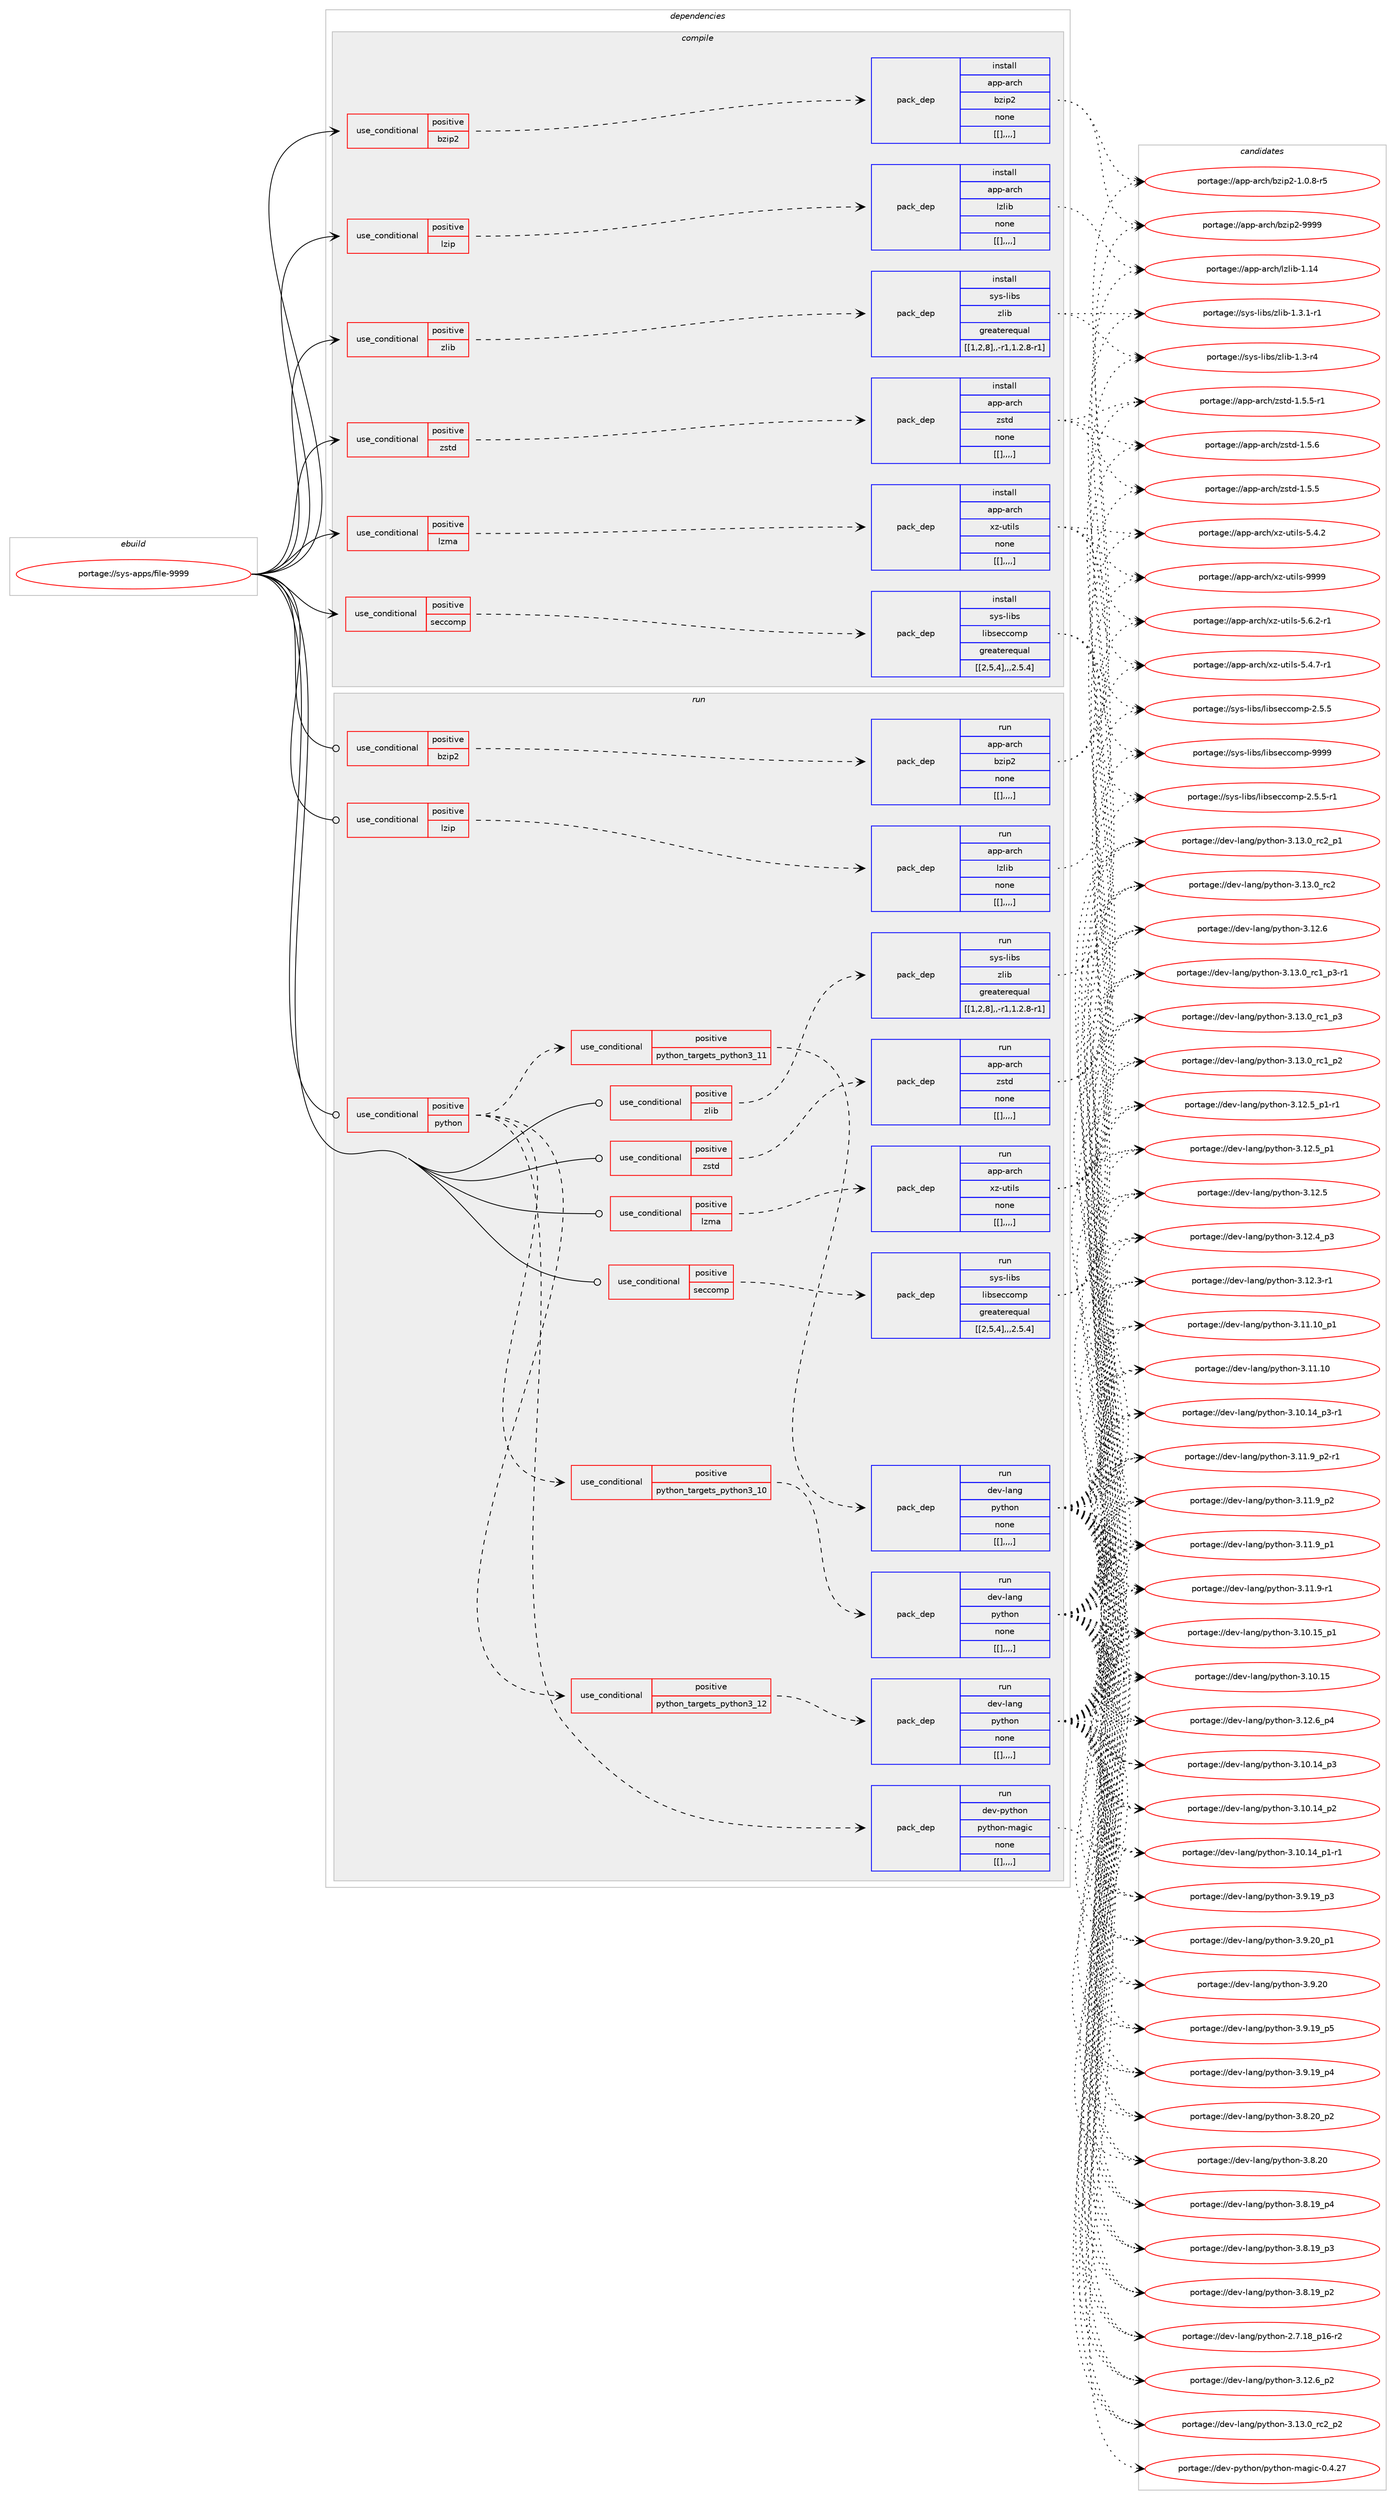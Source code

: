 digraph prolog {

# *************
# Graph options
# *************

newrank=true;
concentrate=true;
compound=true;
graph [rankdir=LR,fontname=Helvetica,fontsize=10,ranksep=1.5];#, ranksep=2.5, nodesep=0.2];
edge  [arrowhead=vee];
node  [fontname=Helvetica,fontsize=10];

# **********
# The ebuild
# **********

subgraph cluster_leftcol {
color=gray;
label=<<i>ebuild</i>>;
id [label="portage://sys-apps/file-9999", color=red, width=4, href="../sys-apps/file-9999.svg"];
}

# ****************
# The dependencies
# ****************

subgraph cluster_midcol {
color=gray;
label=<<i>dependencies</i>>;
subgraph cluster_compile {
fillcolor="#eeeeee";
style=filled;
label=<<i>compile</i>>;
subgraph cond6268 {
dependency16679 [label=<<TABLE BORDER="0" CELLBORDER="1" CELLSPACING="0" CELLPADDING="4"><TR><TD ROWSPAN="3" CELLPADDING="10">use_conditional</TD></TR><TR><TD>positive</TD></TR><TR><TD>bzip2</TD></TR></TABLE>>, shape=none, color=red];
subgraph pack10360 {
dependency16680 [label=<<TABLE BORDER="0" CELLBORDER="1" CELLSPACING="0" CELLPADDING="4" WIDTH="220"><TR><TD ROWSPAN="6" CELLPADDING="30">pack_dep</TD></TR><TR><TD WIDTH="110">install</TD></TR><TR><TD>app-arch</TD></TR><TR><TD>bzip2</TD></TR><TR><TD>none</TD></TR><TR><TD>[[],,,,]</TD></TR></TABLE>>, shape=none, color=blue];
}
dependency16679:e -> dependency16680:w [weight=20,style="dashed",arrowhead="vee"];
}
id:e -> dependency16679:w [weight=20,style="solid",arrowhead="vee"];
subgraph cond6269 {
dependency16681 [label=<<TABLE BORDER="0" CELLBORDER="1" CELLSPACING="0" CELLPADDING="4"><TR><TD ROWSPAN="3" CELLPADDING="10">use_conditional</TD></TR><TR><TD>positive</TD></TR><TR><TD>lzip</TD></TR></TABLE>>, shape=none, color=red];
subgraph pack10361 {
dependency16682 [label=<<TABLE BORDER="0" CELLBORDER="1" CELLSPACING="0" CELLPADDING="4" WIDTH="220"><TR><TD ROWSPAN="6" CELLPADDING="30">pack_dep</TD></TR><TR><TD WIDTH="110">install</TD></TR><TR><TD>app-arch</TD></TR><TR><TD>lzlib</TD></TR><TR><TD>none</TD></TR><TR><TD>[[],,,,]</TD></TR></TABLE>>, shape=none, color=blue];
}
dependency16681:e -> dependency16682:w [weight=20,style="dashed",arrowhead="vee"];
}
id:e -> dependency16681:w [weight=20,style="solid",arrowhead="vee"];
subgraph cond6270 {
dependency16683 [label=<<TABLE BORDER="0" CELLBORDER="1" CELLSPACING="0" CELLPADDING="4"><TR><TD ROWSPAN="3" CELLPADDING="10">use_conditional</TD></TR><TR><TD>positive</TD></TR><TR><TD>lzma</TD></TR></TABLE>>, shape=none, color=red];
subgraph pack10362 {
dependency16684 [label=<<TABLE BORDER="0" CELLBORDER="1" CELLSPACING="0" CELLPADDING="4" WIDTH="220"><TR><TD ROWSPAN="6" CELLPADDING="30">pack_dep</TD></TR><TR><TD WIDTH="110">install</TD></TR><TR><TD>app-arch</TD></TR><TR><TD>xz-utils</TD></TR><TR><TD>none</TD></TR><TR><TD>[[],,,,]</TD></TR></TABLE>>, shape=none, color=blue];
}
dependency16683:e -> dependency16684:w [weight=20,style="dashed",arrowhead="vee"];
}
id:e -> dependency16683:w [weight=20,style="solid",arrowhead="vee"];
subgraph cond6271 {
dependency16685 [label=<<TABLE BORDER="0" CELLBORDER="1" CELLSPACING="0" CELLPADDING="4"><TR><TD ROWSPAN="3" CELLPADDING="10">use_conditional</TD></TR><TR><TD>positive</TD></TR><TR><TD>seccomp</TD></TR></TABLE>>, shape=none, color=red];
subgraph pack10363 {
dependency16686 [label=<<TABLE BORDER="0" CELLBORDER="1" CELLSPACING="0" CELLPADDING="4" WIDTH="220"><TR><TD ROWSPAN="6" CELLPADDING="30">pack_dep</TD></TR><TR><TD WIDTH="110">install</TD></TR><TR><TD>sys-libs</TD></TR><TR><TD>libseccomp</TD></TR><TR><TD>greaterequal</TD></TR><TR><TD>[[2,5,4],,,2.5.4]</TD></TR></TABLE>>, shape=none, color=blue];
}
dependency16685:e -> dependency16686:w [weight=20,style="dashed",arrowhead="vee"];
}
id:e -> dependency16685:w [weight=20,style="solid",arrowhead="vee"];
subgraph cond6272 {
dependency16687 [label=<<TABLE BORDER="0" CELLBORDER="1" CELLSPACING="0" CELLPADDING="4"><TR><TD ROWSPAN="3" CELLPADDING="10">use_conditional</TD></TR><TR><TD>positive</TD></TR><TR><TD>zlib</TD></TR></TABLE>>, shape=none, color=red];
subgraph pack10364 {
dependency16688 [label=<<TABLE BORDER="0" CELLBORDER="1" CELLSPACING="0" CELLPADDING="4" WIDTH="220"><TR><TD ROWSPAN="6" CELLPADDING="30">pack_dep</TD></TR><TR><TD WIDTH="110">install</TD></TR><TR><TD>sys-libs</TD></TR><TR><TD>zlib</TD></TR><TR><TD>greaterequal</TD></TR><TR><TD>[[1,2,8],,-r1,1.2.8-r1]</TD></TR></TABLE>>, shape=none, color=blue];
}
dependency16687:e -> dependency16688:w [weight=20,style="dashed",arrowhead="vee"];
}
id:e -> dependency16687:w [weight=20,style="solid",arrowhead="vee"];
subgraph cond6273 {
dependency16689 [label=<<TABLE BORDER="0" CELLBORDER="1" CELLSPACING="0" CELLPADDING="4"><TR><TD ROWSPAN="3" CELLPADDING="10">use_conditional</TD></TR><TR><TD>positive</TD></TR><TR><TD>zstd</TD></TR></TABLE>>, shape=none, color=red];
subgraph pack10365 {
dependency16690 [label=<<TABLE BORDER="0" CELLBORDER="1" CELLSPACING="0" CELLPADDING="4" WIDTH="220"><TR><TD ROWSPAN="6" CELLPADDING="30">pack_dep</TD></TR><TR><TD WIDTH="110">install</TD></TR><TR><TD>app-arch</TD></TR><TR><TD>zstd</TD></TR><TR><TD>none</TD></TR><TR><TD>[[],,,,]</TD></TR></TABLE>>, shape=none, color=blue];
}
dependency16689:e -> dependency16690:w [weight=20,style="dashed",arrowhead="vee"];
}
id:e -> dependency16689:w [weight=20,style="solid",arrowhead="vee"];
}
subgraph cluster_compileandrun {
fillcolor="#eeeeee";
style=filled;
label=<<i>compile and run</i>>;
}
subgraph cluster_run {
fillcolor="#eeeeee";
style=filled;
label=<<i>run</i>>;
subgraph cond6274 {
dependency16691 [label=<<TABLE BORDER="0" CELLBORDER="1" CELLSPACING="0" CELLPADDING="4"><TR><TD ROWSPAN="3" CELLPADDING="10">use_conditional</TD></TR><TR><TD>positive</TD></TR><TR><TD>bzip2</TD></TR></TABLE>>, shape=none, color=red];
subgraph pack10366 {
dependency16692 [label=<<TABLE BORDER="0" CELLBORDER="1" CELLSPACING="0" CELLPADDING="4" WIDTH="220"><TR><TD ROWSPAN="6" CELLPADDING="30">pack_dep</TD></TR><TR><TD WIDTH="110">run</TD></TR><TR><TD>app-arch</TD></TR><TR><TD>bzip2</TD></TR><TR><TD>none</TD></TR><TR><TD>[[],,,,]</TD></TR></TABLE>>, shape=none, color=blue];
}
dependency16691:e -> dependency16692:w [weight=20,style="dashed",arrowhead="vee"];
}
id:e -> dependency16691:w [weight=20,style="solid",arrowhead="odot"];
subgraph cond6275 {
dependency16693 [label=<<TABLE BORDER="0" CELLBORDER="1" CELLSPACING="0" CELLPADDING="4"><TR><TD ROWSPAN="3" CELLPADDING="10">use_conditional</TD></TR><TR><TD>positive</TD></TR><TR><TD>lzip</TD></TR></TABLE>>, shape=none, color=red];
subgraph pack10367 {
dependency16694 [label=<<TABLE BORDER="0" CELLBORDER="1" CELLSPACING="0" CELLPADDING="4" WIDTH="220"><TR><TD ROWSPAN="6" CELLPADDING="30">pack_dep</TD></TR><TR><TD WIDTH="110">run</TD></TR><TR><TD>app-arch</TD></TR><TR><TD>lzlib</TD></TR><TR><TD>none</TD></TR><TR><TD>[[],,,,]</TD></TR></TABLE>>, shape=none, color=blue];
}
dependency16693:e -> dependency16694:w [weight=20,style="dashed",arrowhead="vee"];
}
id:e -> dependency16693:w [weight=20,style="solid",arrowhead="odot"];
subgraph cond6276 {
dependency16695 [label=<<TABLE BORDER="0" CELLBORDER="1" CELLSPACING="0" CELLPADDING="4"><TR><TD ROWSPAN="3" CELLPADDING="10">use_conditional</TD></TR><TR><TD>positive</TD></TR><TR><TD>lzma</TD></TR></TABLE>>, shape=none, color=red];
subgraph pack10368 {
dependency16696 [label=<<TABLE BORDER="0" CELLBORDER="1" CELLSPACING="0" CELLPADDING="4" WIDTH="220"><TR><TD ROWSPAN="6" CELLPADDING="30">pack_dep</TD></TR><TR><TD WIDTH="110">run</TD></TR><TR><TD>app-arch</TD></TR><TR><TD>xz-utils</TD></TR><TR><TD>none</TD></TR><TR><TD>[[],,,,]</TD></TR></TABLE>>, shape=none, color=blue];
}
dependency16695:e -> dependency16696:w [weight=20,style="dashed",arrowhead="vee"];
}
id:e -> dependency16695:w [weight=20,style="solid",arrowhead="odot"];
subgraph cond6277 {
dependency16697 [label=<<TABLE BORDER="0" CELLBORDER="1" CELLSPACING="0" CELLPADDING="4"><TR><TD ROWSPAN="3" CELLPADDING="10">use_conditional</TD></TR><TR><TD>positive</TD></TR><TR><TD>python</TD></TR></TABLE>>, shape=none, color=red];
subgraph cond6278 {
dependency16698 [label=<<TABLE BORDER="0" CELLBORDER="1" CELLSPACING="0" CELLPADDING="4"><TR><TD ROWSPAN="3" CELLPADDING="10">use_conditional</TD></TR><TR><TD>positive</TD></TR><TR><TD>python_targets_python3_10</TD></TR></TABLE>>, shape=none, color=red];
subgraph pack10369 {
dependency16699 [label=<<TABLE BORDER="0" CELLBORDER="1" CELLSPACING="0" CELLPADDING="4" WIDTH="220"><TR><TD ROWSPAN="6" CELLPADDING="30">pack_dep</TD></TR><TR><TD WIDTH="110">run</TD></TR><TR><TD>dev-lang</TD></TR><TR><TD>python</TD></TR><TR><TD>none</TD></TR><TR><TD>[[],,,,]</TD></TR></TABLE>>, shape=none, color=blue];
}
dependency16698:e -> dependency16699:w [weight=20,style="dashed",arrowhead="vee"];
}
dependency16697:e -> dependency16698:w [weight=20,style="dashed",arrowhead="vee"];
subgraph cond6279 {
dependency16700 [label=<<TABLE BORDER="0" CELLBORDER="1" CELLSPACING="0" CELLPADDING="4"><TR><TD ROWSPAN="3" CELLPADDING="10">use_conditional</TD></TR><TR><TD>positive</TD></TR><TR><TD>python_targets_python3_11</TD></TR></TABLE>>, shape=none, color=red];
subgraph pack10370 {
dependency16701 [label=<<TABLE BORDER="0" CELLBORDER="1" CELLSPACING="0" CELLPADDING="4" WIDTH="220"><TR><TD ROWSPAN="6" CELLPADDING="30">pack_dep</TD></TR><TR><TD WIDTH="110">run</TD></TR><TR><TD>dev-lang</TD></TR><TR><TD>python</TD></TR><TR><TD>none</TD></TR><TR><TD>[[],,,,]</TD></TR></TABLE>>, shape=none, color=blue];
}
dependency16700:e -> dependency16701:w [weight=20,style="dashed",arrowhead="vee"];
}
dependency16697:e -> dependency16700:w [weight=20,style="dashed",arrowhead="vee"];
subgraph cond6280 {
dependency16702 [label=<<TABLE BORDER="0" CELLBORDER="1" CELLSPACING="0" CELLPADDING="4"><TR><TD ROWSPAN="3" CELLPADDING="10">use_conditional</TD></TR><TR><TD>positive</TD></TR><TR><TD>python_targets_python3_12</TD></TR></TABLE>>, shape=none, color=red];
subgraph pack10371 {
dependency16703 [label=<<TABLE BORDER="0" CELLBORDER="1" CELLSPACING="0" CELLPADDING="4" WIDTH="220"><TR><TD ROWSPAN="6" CELLPADDING="30">pack_dep</TD></TR><TR><TD WIDTH="110">run</TD></TR><TR><TD>dev-lang</TD></TR><TR><TD>python</TD></TR><TR><TD>none</TD></TR><TR><TD>[[],,,,]</TD></TR></TABLE>>, shape=none, color=blue];
}
dependency16702:e -> dependency16703:w [weight=20,style="dashed",arrowhead="vee"];
}
dependency16697:e -> dependency16702:w [weight=20,style="dashed",arrowhead="vee"];
subgraph pack10372 {
dependency16704 [label=<<TABLE BORDER="0" CELLBORDER="1" CELLSPACING="0" CELLPADDING="4" WIDTH="220"><TR><TD ROWSPAN="6" CELLPADDING="30">pack_dep</TD></TR><TR><TD WIDTH="110">run</TD></TR><TR><TD>dev-python</TD></TR><TR><TD>python-magic</TD></TR><TR><TD>none</TD></TR><TR><TD>[[],,,,]</TD></TR></TABLE>>, shape=none, color=blue];
}
dependency16697:e -> dependency16704:w [weight=20,style="dashed",arrowhead="vee"];
}
id:e -> dependency16697:w [weight=20,style="solid",arrowhead="odot"];
subgraph cond6281 {
dependency16705 [label=<<TABLE BORDER="0" CELLBORDER="1" CELLSPACING="0" CELLPADDING="4"><TR><TD ROWSPAN="3" CELLPADDING="10">use_conditional</TD></TR><TR><TD>positive</TD></TR><TR><TD>seccomp</TD></TR></TABLE>>, shape=none, color=red];
subgraph pack10373 {
dependency16706 [label=<<TABLE BORDER="0" CELLBORDER="1" CELLSPACING="0" CELLPADDING="4" WIDTH="220"><TR><TD ROWSPAN="6" CELLPADDING="30">pack_dep</TD></TR><TR><TD WIDTH="110">run</TD></TR><TR><TD>sys-libs</TD></TR><TR><TD>libseccomp</TD></TR><TR><TD>greaterequal</TD></TR><TR><TD>[[2,5,4],,,2.5.4]</TD></TR></TABLE>>, shape=none, color=blue];
}
dependency16705:e -> dependency16706:w [weight=20,style="dashed",arrowhead="vee"];
}
id:e -> dependency16705:w [weight=20,style="solid",arrowhead="odot"];
subgraph cond6282 {
dependency16707 [label=<<TABLE BORDER="0" CELLBORDER="1" CELLSPACING="0" CELLPADDING="4"><TR><TD ROWSPAN="3" CELLPADDING="10">use_conditional</TD></TR><TR><TD>positive</TD></TR><TR><TD>zlib</TD></TR></TABLE>>, shape=none, color=red];
subgraph pack10374 {
dependency16708 [label=<<TABLE BORDER="0" CELLBORDER="1" CELLSPACING="0" CELLPADDING="4" WIDTH="220"><TR><TD ROWSPAN="6" CELLPADDING="30">pack_dep</TD></TR><TR><TD WIDTH="110">run</TD></TR><TR><TD>sys-libs</TD></TR><TR><TD>zlib</TD></TR><TR><TD>greaterequal</TD></TR><TR><TD>[[1,2,8],,-r1,1.2.8-r1]</TD></TR></TABLE>>, shape=none, color=blue];
}
dependency16707:e -> dependency16708:w [weight=20,style="dashed",arrowhead="vee"];
}
id:e -> dependency16707:w [weight=20,style="solid",arrowhead="odot"];
subgraph cond6283 {
dependency16709 [label=<<TABLE BORDER="0" CELLBORDER="1" CELLSPACING="0" CELLPADDING="4"><TR><TD ROWSPAN="3" CELLPADDING="10">use_conditional</TD></TR><TR><TD>positive</TD></TR><TR><TD>zstd</TD></TR></TABLE>>, shape=none, color=red];
subgraph pack10375 {
dependency16710 [label=<<TABLE BORDER="0" CELLBORDER="1" CELLSPACING="0" CELLPADDING="4" WIDTH="220"><TR><TD ROWSPAN="6" CELLPADDING="30">pack_dep</TD></TR><TR><TD WIDTH="110">run</TD></TR><TR><TD>app-arch</TD></TR><TR><TD>zstd</TD></TR><TR><TD>none</TD></TR><TR><TD>[[],,,,]</TD></TR></TABLE>>, shape=none, color=blue];
}
dependency16709:e -> dependency16710:w [weight=20,style="dashed",arrowhead="vee"];
}
id:e -> dependency16709:w [weight=20,style="solid",arrowhead="odot"];
}
}

# **************
# The candidates
# **************

subgraph cluster_choices {
rank=same;
color=gray;
label=<<i>candidates</i>>;

subgraph choice10360 {
color=black;
nodesep=1;
choice971121124597114991044798122105112504557575757 [label="portage://app-arch/bzip2-9999", color=red, width=4,href="../app-arch/bzip2-9999.svg"];
choice971121124597114991044798122105112504549464846564511453 [label="portage://app-arch/bzip2-1.0.8-r5", color=red, width=4,href="../app-arch/bzip2-1.0.8-r5.svg"];
dependency16680:e -> choice971121124597114991044798122105112504557575757:w [style=dotted,weight="100"];
dependency16680:e -> choice971121124597114991044798122105112504549464846564511453:w [style=dotted,weight="100"];
}
subgraph choice10361 {
color=black;
nodesep=1;
choice9711211245971149910447108122108105984549464952 [label="portage://app-arch/lzlib-1.14", color=red, width=4,href="../app-arch/lzlib-1.14.svg"];
dependency16682:e -> choice9711211245971149910447108122108105984549464952:w [style=dotted,weight="100"];
}
subgraph choice10362 {
color=black;
nodesep=1;
choice9711211245971149910447120122451171161051081154557575757 [label="portage://app-arch/xz-utils-9999", color=red, width=4,href="../app-arch/xz-utils-9999.svg"];
choice9711211245971149910447120122451171161051081154553465446504511449 [label="portage://app-arch/xz-utils-5.6.2-r1", color=red, width=4,href="../app-arch/xz-utils-5.6.2-r1.svg"];
choice9711211245971149910447120122451171161051081154553465246554511449 [label="portage://app-arch/xz-utils-5.4.7-r1", color=red, width=4,href="../app-arch/xz-utils-5.4.7-r1.svg"];
choice971121124597114991044712012245117116105108115455346524650 [label="portage://app-arch/xz-utils-5.4.2", color=red, width=4,href="../app-arch/xz-utils-5.4.2.svg"];
dependency16684:e -> choice9711211245971149910447120122451171161051081154557575757:w [style=dotted,weight="100"];
dependency16684:e -> choice9711211245971149910447120122451171161051081154553465446504511449:w [style=dotted,weight="100"];
dependency16684:e -> choice9711211245971149910447120122451171161051081154553465246554511449:w [style=dotted,weight="100"];
dependency16684:e -> choice971121124597114991044712012245117116105108115455346524650:w [style=dotted,weight="100"];
}
subgraph choice10363 {
color=black;
nodesep=1;
choice1151211154510810598115471081059811510199991111091124557575757 [label="portage://sys-libs/libseccomp-9999", color=red, width=4,href="../sys-libs/libseccomp-9999.svg"];
choice1151211154510810598115471081059811510199991111091124550465346534511449 [label="portage://sys-libs/libseccomp-2.5.5-r1", color=red, width=4,href="../sys-libs/libseccomp-2.5.5-r1.svg"];
choice115121115451081059811547108105981151019999111109112455046534653 [label="portage://sys-libs/libseccomp-2.5.5", color=red, width=4,href="../sys-libs/libseccomp-2.5.5.svg"];
dependency16686:e -> choice1151211154510810598115471081059811510199991111091124557575757:w [style=dotted,weight="100"];
dependency16686:e -> choice1151211154510810598115471081059811510199991111091124550465346534511449:w [style=dotted,weight="100"];
dependency16686:e -> choice115121115451081059811547108105981151019999111109112455046534653:w [style=dotted,weight="100"];
}
subgraph choice10364 {
color=black;
nodesep=1;
choice115121115451081059811547122108105984549465146494511449 [label="portage://sys-libs/zlib-1.3.1-r1", color=red, width=4,href="../sys-libs/zlib-1.3.1-r1.svg"];
choice11512111545108105981154712210810598454946514511452 [label="portage://sys-libs/zlib-1.3-r4", color=red, width=4,href="../sys-libs/zlib-1.3-r4.svg"];
dependency16688:e -> choice115121115451081059811547122108105984549465146494511449:w [style=dotted,weight="100"];
dependency16688:e -> choice11512111545108105981154712210810598454946514511452:w [style=dotted,weight="100"];
}
subgraph choice10365 {
color=black;
nodesep=1;
choice9711211245971149910447122115116100454946534654 [label="portage://app-arch/zstd-1.5.6", color=red, width=4,href="../app-arch/zstd-1.5.6.svg"];
choice97112112459711499104471221151161004549465346534511449 [label="portage://app-arch/zstd-1.5.5-r1", color=red, width=4,href="../app-arch/zstd-1.5.5-r1.svg"];
choice9711211245971149910447122115116100454946534653 [label="portage://app-arch/zstd-1.5.5", color=red, width=4,href="../app-arch/zstd-1.5.5.svg"];
dependency16690:e -> choice9711211245971149910447122115116100454946534654:w [style=dotted,weight="100"];
dependency16690:e -> choice97112112459711499104471221151161004549465346534511449:w [style=dotted,weight="100"];
dependency16690:e -> choice9711211245971149910447122115116100454946534653:w [style=dotted,weight="100"];
}
subgraph choice10366 {
color=black;
nodesep=1;
choice971121124597114991044798122105112504557575757 [label="portage://app-arch/bzip2-9999", color=red, width=4,href="../app-arch/bzip2-9999.svg"];
choice971121124597114991044798122105112504549464846564511453 [label="portage://app-arch/bzip2-1.0.8-r5", color=red, width=4,href="../app-arch/bzip2-1.0.8-r5.svg"];
dependency16692:e -> choice971121124597114991044798122105112504557575757:w [style=dotted,weight="100"];
dependency16692:e -> choice971121124597114991044798122105112504549464846564511453:w [style=dotted,weight="100"];
}
subgraph choice10367 {
color=black;
nodesep=1;
choice9711211245971149910447108122108105984549464952 [label="portage://app-arch/lzlib-1.14", color=red, width=4,href="../app-arch/lzlib-1.14.svg"];
dependency16694:e -> choice9711211245971149910447108122108105984549464952:w [style=dotted,weight="100"];
}
subgraph choice10368 {
color=black;
nodesep=1;
choice9711211245971149910447120122451171161051081154557575757 [label="portage://app-arch/xz-utils-9999", color=red, width=4,href="../app-arch/xz-utils-9999.svg"];
choice9711211245971149910447120122451171161051081154553465446504511449 [label="portage://app-arch/xz-utils-5.6.2-r1", color=red, width=4,href="../app-arch/xz-utils-5.6.2-r1.svg"];
choice9711211245971149910447120122451171161051081154553465246554511449 [label="portage://app-arch/xz-utils-5.4.7-r1", color=red, width=4,href="../app-arch/xz-utils-5.4.7-r1.svg"];
choice971121124597114991044712012245117116105108115455346524650 [label="portage://app-arch/xz-utils-5.4.2", color=red, width=4,href="../app-arch/xz-utils-5.4.2.svg"];
dependency16696:e -> choice9711211245971149910447120122451171161051081154557575757:w [style=dotted,weight="100"];
dependency16696:e -> choice9711211245971149910447120122451171161051081154553465446504511449:w [style=dotted,weight="100"];
dependency16696:e -> choice9711211245971149910447120122451171161051081154553465246554511449:w [style=dotted,weight="100"];
dependency16696:e -> choice971121124597114991044712012245117116105108115455346524650:w [style=dotted,weight="100"];
}
subgraph choice10369 {
color=black;
nodesep=1;
choice100101118451089711010347112121116104111110455146495146489511499509511250 [label="portage://dev-lang/python-3.13.0_rc2_p2", color=red, width=4,href="../dev-lang/python-3.13.0_rc2_p2.svg"];
choice100101118451089711010347112121116104111110455146495146489511499509511249 [label="portage://dev-lang/python-3.13.0_rc2_p1", color=red, width=4,href="../dev-lang/python-3.13.0_rc2_p1.svg"];
choice10010111845108971101034711212111610411111045514649514648951149950 [label="portage://dev-lang/python-3.13.0_rc2", color=red, width=4,href="../dev-lang/python-3.13.0_rc2.svg"];
choice1001011184510897110103471121211161041111104551464951464895114994995112514511449 [label="portage://dev-lang/python-3.13.0_rc1_p3-r1", color=red, width=4,href="../dev-lang/python-3.13.0_rc1_p3-r1.svg"];
choice100101118451089711010347112121116104111110455146495146489511499499511251 [label="portage://dev-lang/python-3.13.0_rc1_p3", color=red, width=4,href="../dev-lang/python-3.13.0_rc1_p3.svg"];
choice100101118451089711010347112121116104111110455146495146489511499499511250 [label="portage://dev-lang/python-3.13.0_rc1_p2", color=red, width=4,href="../dev-lang/python-3.13.0_rc1_p2.svg"];
choice100101118451089711010347112121116104111110455146495046549511252 [label="portage://dev-lang/python-3.12.6_p4", color=red, width=4,href="../dev-lang/python-3.12.6_p4.svg"];
choice100101118451089711010347112121116104111110455146495046549511250 [label="portage://dev-lang/python-3.12.6_p2", color=red, width=4,href="../dev-lang/python-3.12.6_p2.svg"];
choice10010111845108971101034711212111610411111045514649504654 [label="portage://dev-lang/python-3.12.6", color=red, width=4,href="../dev-lang/python-3.12.6.svg"];
choice1001011184510897110103471121211161041111104551464950465395112494511449 [label="portage://dev-lang/python-3.12.5_p1-r1", color=red, width=4,href="../dev-lang/python-3.12.5_p1-r1.svg"];
choice100101118451089711010347112121116104111110455146495046539511249 [label="portage://dev-lang/python-3.12.5_p1", color=red, width=4,href="../dev-lang/python-3.12.5_p1.svg"];
choice10010111845108971101034711212111610411111045514649504653 [label="portage://dev-lang/python-3.12.5", color=red, width=4,href="../dev-lang/python-3.12.5.svg"];
choice100101118451089711010347112121116104111110455146495046529511251 [label="portage://dev-lang/python-3.12.4_p3", color=red, width=4,href="../dev-lang/python-3.12.4_p3.svg"];
choice100101118451089711010347112121116104111110455146495046514511449 [label="portage://dev-lang/python-3.12.3-r1", color=red, width=4,href="../dev-lang/python-3.12.3-r1.svg"];
choice10010111845108971101034711212111610411111045514649494649489511249 [label="portage://dev-lang/python-3.11.10_p1", color=red, width=4,href="../dev-lang/python-3.11.10_p1.svg"];
choice1001011184510897110103471121211161041111104551464949464948 [label="portage://dev-lang/python-3.11.10", color=red, width=4,href="../dev-lang/python-3.11.10.svg"];
choice1001011184510897110103471121211161041111104551464949465795112504511449 [label="portage://dev-lang/python-3.11.9_p2-r1", color=red, width=4,href="../dev-lang/python-3.11.9_p2-r1.svg"];
choice100101118451089711010347112121116104111110455146494946579511250 [label="portage://dev-lang/python-3.11.9_p2", color=red, width=4,href="../dev-lang/python-3.11.9_p2.svg"];
choice100101118451089711010347112121116104111110455146494946579511249 [label="portage://dev-lang/python-3.11.9_p1", color=red, width=4,href="../dev-lang/python-3.11.9_p1.svg"];
choice100101118451089711010347112121116104111110455146494946574511449 [label="portage://dev-lang/python-3.11.9-r1", color=red, width=4,href="../dev-lang/python-3.11.9-r1.svg"];
choice10010111845108971101034711212111610411111045514649484649539511249 [label="portage://dev-lang/python-3.10.15_p1", color=red, width=4,href="../dev-lang/python-3.10.15_p1.svg"];
choice1001011184510897110103471121211161041111104551464948464953 [label="portage://dev-lang/python-3.10.15", color=red, width=4,href="../dev-lang/python-3.10.15.svg"];
choice100101118451089711010347112121116104111110455146494846495295112514511449 [label="portage://dev-lang/python-3.10.14_p3-r1", color=red, width=4,href="../dev-lang/python-3.10.14_p3-r1.svg"];
choice10010111845108971101034711212111610411111045514649484649529511251 [label="portage://dev-lang/python-3.10.14_p3", color=red, width=4,href="../dev-lang/python-3.10.14_p3.svg"];
choice10010111845108971101034711212111610411111045514649484649529511250 [label="portage://dev-lang/python-3.10.14_p2", color=red, width=4,href="../dev-lang/python-3.10.14_p2.svg"];
choice100101118451089711010347112121116104111110455146494846495295112494511449 [label="portage://dev-lang/python-3.10.14_p1-r1", color=red, width=4,href="../dev-lang/python-3.10.14_p1-r1.svg"];
choice100101118451089711010347112121116104111110455146574650489511249 [label="portage://dev-lang/python-3.9.20_p1", color=red, width=4,href="../dev-lang/python-3.9.20_p1.svg"];
choice10010111845108971101034711212111610411111045514657465048 [label="portage://dev-lang/python-3.9.20", color=red, width=4,href="../dev-lang/python-3.9.20.svg"];
choice100101118451089711010347112121116104111110455146574649579511253 [label="portage://dev-lang/python-3.9.19_p5", color=red, width=4,href="../dev-lang/python-3.9.19_p5.svg"];
choice100101118451089711010347112121116104111110455146574649579511252 [label="portage://dev-lang/python-3.9.19_p4", color=red, width=4,href="../dev-lang/python-3.9.19_p4.svg"];
choice100101118451089711010347112121116104111110455146574649579511251 [label="portage://dev-lang/python-3.9.19_p3", color=red, width=4,href="../dev-lang/python-3.9.19_p3.svg"];
choice100101118451089711010347112121116104111110455146564650489511250 [label="portage://dev-lang/python-3.8.20_p2", color=red, width=4,href="../dev-lang/python-3.8.20_p2.svg"];
choice10010111845108971101034711212111610411111045514656465048 [label="portage://dev-lang/python-3.8.20", color=red, width=4,href="../dev-lang/python-3.8.20.svg"];
choice100101118451089711010347112121116104111110455146564649579511252 [label="portage://dev-lang/python-3.8.19_p4", color=red, width=4,href="../dev-lang/python-3.8.19_p4.svg"];
choice100101118451089711010347112121116104111110455146564649579511251 [label="portage://dev-lang/python-3.8.19_p3", color=red, width=4,href="../dev-lang/python-3.8.19_p3.svg"];
choice100101118451089711010347112121116104111110455146564649579511250 [label="portage://dev-lang/python-3.8.19_p2", color=red, width=4,href="../dev-lang/python-3.8.19_p2.svg"];
choice100101118451089711010347112121116104111110455046554649569511249544511450 [label="portage://dev-lang/python-2.7.18_p16-r2", color=red, width=4,href="../dev-lang/python-2.7.18_p16-r2.svg"];
dependency16699:e -> choice100101118451089711010347112121116104111110455146495146489511499509511250:w [style=dotted,weight="100"];
dependency16699:e -> choice100101118451089711010347112121116104111110455146495146489511499509511249:w [style=dotted,weight="100"];
dependency16699:e -> choice10010111845108971101034711212111610411111045514649514648951149950:w [style=dotted,weight="100"];
dependency16699:e -> choice1001011184510897110103471121211161041111104551464951464895114994995112514511449:w [style=dotted,weight="100"];
dependency16699:e -> choice100101118451089711010347112121116104111110455146495146489511499499511251:w [style=dotted,weight="100"];
dependency16699:e -> choice100101118451089711010347112121116104111110455146495146489511499499511250:w [style=dotted,weight="100"];
dependency16699:e -> choice100101118451089711010347112121116104111110455146495046549511252:w [style=dotted,weight="100"];
dependency16699:e -> choice100101118451089711010347112121116104111110455146495046549511250:w [style=dotted,weight="100"];
dependency16699:e -> choice10010111845108971101034711212111610411111045514649504654:w [style=dotted,weight="100"];
dependency16699:e -> choice1001011184510897110103471121211161041111104551464950465395112494511449:w [style=dotted,weight="100"];
dependency16699:e -> choice100101118451089711010347112121116104111110455146495046539511249:w [style=dotted,weight="100"];
dependency16699:e -> choice10010111845108971101034711212111610411111045514649504653:w [style=dotted,weight="100"];
dependency16699:e -> choice100101118451089711010347112121116104111110455146495046529511251:w [style=dotted,weight="100"];
dependency16699:e -> choice100101118451089711010347112121116104111110455146495046514511449:w [style=dotted,weight="100"];
dependency16699:e -> choice10010111845108971101034711212111610411111045514649494649489511249:w [style=dotted,weight="100"];
dependency16699:e -> choice1001011184510897110103471121211161041111104551464949464948:w [style=dotted,weight="100"];
dependency16699:e -> choice1001011184510897110103471121211161041111104551464949465795112504511449:w [style=dotted,weight="100"];
dependency16699:e -> choice100101118451089711010347112121116104111110455146494946579511250:w [style=dotted,weight="100"];
dependency16699:e -> choice100101118451089711010347112121116104111110455146494946579511249:w [style=dotted,weight="100"];
dependency16699:e -> choice100101118451089711010347112121116104111110455146494946574511449:w [style=dotted,weight="100"];
dependency16699:e -> choice10010111845108971101034711212111610411111045514649484649539511249:w [style=dotted,weight="100"];
dependency16699:e -> choice1001011184510897110103471121211161041111104551464948464953:w [style=dotted,weight="100"];
dependency16699:e -> choice100101118451089711010347112121116104111110455146494846495295112514511449:w [style=dotted,weight="100"];
dependency16699:e -> choice10010111845108971101034711212111610411111045514649484649529511251:w [style=dotted,weight="100"];
dependency16699:e -> choice10010111845108971101034711212111610411111045514649484649529511250:w [style=dotted,weight="100"];
dependency16699:e -> choice100101118451089711010347112121116104111110455146494846495295112494511449:w [style=dotted,weight="100"];
dependency16699:e -> choice100101118451089711010347112121116104111110455146574650489511249:w [style=dotted,weight="100"];
dependency16699:e -> choice10010111845108971101034711212111610411111045514657465048:w [style=dotted,weight="100"];
dependency16699:e -> choice100101118451089711010347112121116104111110455146574649579511253:w [style=dotted,weight="100"];
dependency16699:e -> choice100101118451089711010347112121116104111110455146574649579511252:w [style=dotted,weight="100"];
dependency16699:e -> choice100101118451089711010347112121116104111110455146574649579511251:w [style=dotted,weight="100"];
dependency16699:e -> choice100101118451089711010347112121116104111110455146564650489511250:w [style=dotted,weight="100"];
dependency16699:e -> choice10010111845108971101034711212111610411111045514656465048:w [style=dotted,weight="100"];
dependency16699:e -> choice100101118451089711010347112121116104111110455146564649579511252:w [style=dotted,weight="100"];
dependency16699:e -> choice100101118451089711010347112121116104111110455146564649579511251:w [style=dotted,weight="100"];
dependency16699:e -> choice100101118451089711010347112121116104111110455146564649579511250:w [style=dotted,weight="100"];
dependency16699:e -> choice100101118451089711010347112121116104111110455046554649569511249544511450:w [style=dotted,weight="100"];
}
subgraph choice10370 {
color=black;
nodesep=1;
choice100101118451089711010347112121116104111110455146495146489511499509511250 [label="portage://dev-lang/python-3.13.0_rc2_p2", color=red, width=4,href="../dev-lang/python-3.13.0_rc2_p2.svg"];
choice100101118451089711010347112121116104111110455146495146489511499509511249 [label="portage://dev-lang/python-3.13.0_rc2_p1", color=red, width=4,href="../dev-lang/python-3.13.0_rc2_p1.svg"];
choice10010111845108971101034711212111610411111045514649514648951149950 [label="portage://dev-lang/python-3.13.0_rc2", color=red, width=4,href="../dev-lang/python-3.13.0_rc2.svg"];
choice1001011184510897110103471121211161041111104551464951464895114994995112514511449 [label="portage://dev-lang/python-3.13.0_rc1_p3-r1", color=red, width=4,href="../dev-lang/python-3.13.0_rc1_p3-r1.svg"];
choice100101118451089711010347112121116104111110455146495146489511499499511251 [label="portage://dev-lang/python-3.13.0_rc1_p3", color=red, width=4,href="../dev-lang/python-3.13.0_rc1_p3.svg"];
choice100101118451089711010347112121116104111110455146495146489511499499511250 [label="portage://dev-lang/python-3.13.0_rc1_p2", color=red, width=4,href="../dev-lang/python-3.13.0_rc1_p2.svg"];
choice100101118451089711010347112121116104111110455146495046549511252 [label="portage://dev-lang/python-3.12.6_p4", color=red, width=4,href="../dev-lang/python-3.12.6_p4.svg"];
choice100101118451089711010347112121116104111110455146495046549511250 [label="portage://dev-lang/python-3.12.6_p2", color=red, width=4,href="../dev-lang/python-3.12.6_p2.svg"];
choice10010111845108971101034711212111610411111045514649504654 [label="portage://dev-lang/python-3.12.6", color=red, width=4,href="../dev-lang/python-3.12.6.svg"];
choice1001011184510897110103471121211161041111104551464950465395112494511449 [label="portage://dev-lang/python-3.12.5_p1-r1", color=red, width=4,href="../dev-lang/python-3.12.5_p1-r1.svg"];
choice100101118451089711010347112121116104111110455146495046539511249 [label="portage://dev-lang/python-3.12.5_p1", color=red, width=4,href="../dev-lang/python-3.12.5_p1.svg"];
choice10010111845108971101034711212111610411111045514649504653 [label="portage://dev-lang/python-3.12.5", color=red, width=4,href="../dev-lang/python-3.12.5.svg"];
choice100101118451089711010347112121116104111110455146495046529511251 [label="portage://dev-lang/python-3.12.4_p3", color=red, width=4,href="../dev-lang/python-3.12.4_p3.svg"];
choice100101118451089711010347112121116104111110455146495046514511449 [label="portage://dev-lang/python-3.12.3-r1", color=red, width=4,href="../dev-lang/python-3.12.3-r1.svg"];
choice10010111845108971101034711212111610411111045514649494649489511249 [label="portage://dev-lang/python-3.11.10_p1", color=red, width=4,href="../dev-lang/python-3.11.10_p1.svg"];
choice1001011184510897110103471121211161041111104551464949464948 [label="portage://dev-lang/python-3.11.10", color=red, width=4,href="../dev-lang/python-3.11.10.svg"];
choice1001011184510897110103471121211161041111104551464949465795112504511449 [label="portage://dev-lang/python-3.11.9_p2-r1", color=red, width=4,href="../dev-lang/python-3.11.9_p2-r1.svg"];
choice100101118451089711010347112121116104111110455146494946579511250 [label="portage://dev-lang/python-3.11.9_p2", color=red, width=4,href="../dev-lang/python-3.11.9_p2.svg"];
choice100101118451089711010347112121116104111110455146494946579511249 [label="portage://dev-lang/python-3.11.9_p1", color=red, width=4,href="../dev-lang/python-3.11.9_p1.svg"];
choice100101118451089711010347112121116104111110455146494946574511449 [label="portage://dev-lang/python-3.11.9-r1", color=red, width=4,href="../dev-lang/python-3.11.9-r1.svg"];
choice10010111845108971101034711212111610411111045514649484649539511249 [label="portage://dev-lang/python-3.10.15_p1", color=red, width=4,href="../dev-lang/python-3.10.15_p1.svg"];
choice1001011184510897110103471121211161041111104551464948464953 [label="portage://dev-lang/python-3.10.15", color=red, width=4,href="../dev-lang/python-3.10.15.svg"];
choice100101118451089711010347112121116104111110455146494846495295112514511449 [label="portage://dev-lang/python-3.10.14_p3-r1", color=red, width=4,href="../dev-lang/python-3.10.14_p3-r1.svg"];
choice10010111845108971101034711212111610411111045514649484649529511251 [label="portage://dev-lang/python-3.10.14_p3", color=red, width=4,href="../dev-lang/python-3.10.14_p3.svg"];
choice10010111845108971101034711212111610411111045514649484649529511250 [label="portage://dev-lang/python-3.10.14_p2", color=red, width=4,href="../dev-lang/python-3.10.14_p2.svg"];
choice100101118451089711010347112121116104111110455146494846495295112494511449 [label="portage://dev-lang/python-3.10.14_p1-r1", color=red, width=4,href="../dev-lang/python-3.10.14_p1-r1.svg"];
choice100101118451089711010347112121116104111110455146574650489511249 [label="portage://dev-lang/python-3.9.20_p1", color=red, width=4,href="../dev-lang/python-3.9.20_p1.svg"];
choice10010111845108971101034711212111610411111045514657465048 [label="portage://dev-lang/python-3.9.20", color=red, width=4,href="../dev-lang/python-3.9.20.svg"];
choice100101118451089711010347112121116104111110455146574649579511253 [label="portage://dev-lang/python-3.9.19_p5", color=red, width=4,href="../dev-lang/python-3.9.19_p5.svg"];
choice100101118451089711010347112121116104111110455146574649579511252 [label="portage://dev-lang/python-3.9.19_p4", color=red, width=4,href="../dev-lang/python-3.9.19_p4.svg"];
choice100101118451089711010347112121116104111110455146574649579511251 [label="portage://dev-lang/python-3.9.19_p3", color=red, width=4,href="../dev-lang/python-3.9.19_p3.svg"];
choice100101118451089711010347112121116104111110455146564650489511250 [label="portage://dev-lang/python-3.8.20_p2", color=red, width=4,href="../dev-lang/python-3.8.20_p2.svg"];
choice10010111845108971101034711212111610411111045514656465048 [label="portage://dev-lang/python-3.8.20", color=red, width=4,href="../dev-lang/python-3.8.20.svg"];
choice100101118451089711010347112121116104111110455146564649579511252 [label="portage://dev-lang/python-3.8.19_p4", color=red, width=4,href="../dev-lang/python-3.8.19_p4.svg"];
choice100101118451089711010347112121116104111110455146564649579511251 [label="portage://dev-lang/python-3.8.19_p3", color=red, width=4,href="../dev-lang/python-3.8.19_p3.svg"];
choice100101118451089711010347112121116104111110455146564649579511250 [label="portage://dev-lang/python-3.8.19_p2", color=red, width=4,href="../dev-lang/python-3.8.19_p2.svg"];
choice100101118451089711010347112121116104111110455046554649569511249544511450 [label="portage://dev-lang/python-2.7.18_p16-r2", color=red, width=4,href="../dev-lang/python-2.7.18_p16-r2.svg"];
dependency16701:e -> choice100101118451089711010347112121116104111110455146495146489511499509511250:w [style=dotted,weight="100"];
dependency16701:e -> choice100101118451089711010347112121116104111110455146495146489511499509511249:w [style=dotted,weight="100"];
dependency16701:e -> choice10010111845108971101034711212111610411111045514649514648951149950:w [style=dotted,weight="100"];
dependency16701:e -> choice1001011184510897110103471121211161041111104551464951464895114994995112514511449:w [style=dotted,weight="100"];
dependency16701:e -> choice100101118451089711010347112121116104111110455146495146489511499499511251:w [style=dotted,weight="100"];
dependency16701:e -> choice100101118451089711010347112121116104111110455146495146489511499499511250:w [style=dotted,weight="100"];
dependency16701:e -> choice100101118451089711010347112121116104111110455146495046549511252:w [style=dotted,weight="100"];
dependency16701:e -> choice100101118451089711010347112121116104111110455146495046549511250:w [style=dotted,weight="100"];
dependency16701:e -> choice10010111845108971101034711212111610411111045514649504654:w [style=dotted,weight="100"];
dependency16701:e -> choice1001011184510897110103471121211161041111104551464950465395112494511449:w [style=dotted,weight="100"];
dependency16701:e -> choice100101118451089711010347112121116104111110455146495046539511249:w [style=dotted,weight="100"];
dependency16701:e -> choice10010111845108971101034711212111610411111045514649504653:w [style=dotted,weight="100"];
dependency16701:e -> choice100101118451089711010347112121116104111110455146495046529511251:w [style=dotted,weight="100"];
dependency16701:e -> choice100101118451089711010347112121116104111110455146495046514511449:w [style=dotted,weight="100"];
dependency16701:e -> choice10010111845108971101034711212111610411111045514649494649489511249:w [style=dotted,weight="100"];
dependency16701:e -> choice1001011184510897110103471121211161041111104551464949464948:w [style=dotted,weight="100"];
dependency16701:e -> choice1001011184510897110103471121211161041111104551464949465795112504511449:w [style=dotted,weight="100"];
dependency16701:e -> choice100101118451089711010347112121116104111110455146494946579511250:w [style=dotted,weight="100"];
dependency16701:e -> choice100101118451089711010347112121116104111110455146494946579511249:w [style=dotted,weight="100"];
dependency16701:e -> choice100101118451089711010347112121116104111110455146494946574511449:w [style=dotted,weight="100"];
dependency16701:e -> choice10010111845108971101034711212111610411111045514649484649539511249:w [style=dotted,weight="100"];
dependency16701:e -> choice1001011184510897110103471121211161041111104551464948464953:w [style=dotted,weight="100"];
dependency16701:e -> choice100101118451089711010347112121116104111110455146494846495295112514511449:w [style=dotted,weight="100"];
dependency16701:e -> choice10010111845108971101034711212111610411111045514649484649529511251:w [style=dotted,weight="100"];
dependency16701:e -> choice10010111845108971101034711212111610411111045514649484649529511250:w [style=dotted,weight="100"];
dependency16701:e -> choice100101118451089711010347112121116104111110455146494846495295112494511449:w [style=dotted,weight="100"];
dependency16701:e -> choice100101118451089711010347112121116104111110455146574650489511249:w [style=dotted,weight="100"];
dependency16701:e -> choice10010111845108971101034711212111610411111045514657465048:w [style=dotted,weight="100"];
dependency16701:e -> choice100101118451089711010347112121116104111110455146574649579511253:w [style=dotted,weight="100"];
dependency16701:e -> choice100101118451089711010347112121116104111110455146574649579511252:w [style=dotted,weight="100"];
dependency16701:e -> choice100101118451089711010347112121116104111110455146574649579511251:w [style=dotted,weight="100"];
dependency16701:e -> choice100101118451089711010347112121116104111110455146564650489511250:w [style=dotted,weight="100"];
dependency16701:e -> choice10010111845108971101034711212111610411111045514656465048:w [style=dotted,weight="100"];
dependency16701:e -> choice100101118451089711010347112121116104111110455146564649579511252:w [style=dotted,weight="100"];
dependency16701:e -> choice100101118451089711010347112121116104111110455146564649579511251:w [style=dotted,weight="100"];
dependency16701:e -> choice100101118451089711010347112121116104111110455146564649579511250:w [style=dotted,weight="100"];
dependency16701:e -> choice100101118451089711010347112121116104111110455046554649569511249544511450:w [style=dotted,weight="100"];
}
subgraph choice10371 {
color=black;
nodesep=1;
choice100101118451089711010347112121116104111110455146495146489511499509511250 [label="portage://dev-lang/python-3.13.0_rc2_p2", color=red, width=4,href="../dev-lang/python-3.13.0_rc2_p2.svg"];
choice100101118451089711010347112121116104111110455146495146489511499509511249 [label="portage://dev-lang/python-3.13.0_rc2_p1", color=red, width=4,href="../dev-lang/python-3.13.0_rc2_p1.svg"];
choice10010111845108971101034711212111610411111045514649514648951149950 [label="portage://dev-lang/python-3.13.0_rc2", color=red, width=4,href="../dev-lang/python-3.13.0_rc2.svg"];
choice1001011184510897110103471121211161041111104551464951464895114994995112514511449 [label="portage://dev-lang/python-3.13.0_rc1_p3-r1", color=red, width=4,href="../dev-lang/python-3.13.0_rc1_p3-r1.svg"];
choice100101118451089711010347112121116104111110455146495146489511499499511251 [label="portage://dev-lang/python-3.13.0_rc1_p3", color=red, width=4,href="../dev-lang/python-3.13.0_rc1_p3.svg"];
choice100101118451089711010347112121116104111110455146495146489511499499511250 [label="portage://dev-lang/python-3.13.0_rc1_p2", color=red, width=4,href="../dev-lang/python-3.13.0_rc1_p2.svg"];
choice100101118451089711010347112121116104111110455146495046549511252 [label="portage://dev-lang/python-3.12.6_p4", color=red, width=4,href="../dev-lang/python-3.12.6_p4.svg"];
choice100101118451089711010347112121116104111110455146495046549511250 [label="portage://dev-lang/python-3.12.6_p2", color=red, width=4,href="../dev-lang/python-3.12.6_p2.svg"];
choice10010111845108971101034711212111610411111045514649504654 [label="portage://dev-lang/python-3.12.6", color=red, width=4,href="../dev-lang/python-3.12.6.svg"];
choice1001011184510897110103471121211161041111104551464950465395112494511449 [label="portage://dev-lang/python-3.12.5_p1-r1", color=red, width=4,href="../dev-lang/python-3.12.5_p1-r1.svg"];
choice100101118451089711010347112121116104111110455146495046539511249 [label="portage://dev-lang/python-3.12.5_p1", color=red, width=4,href="../dev-lang/python-3.12.5_p1.svg"];
choice10010111845108971101034711212111610411111045514649504653 [label="portage://dev-lang/python-3.12.5", color=red, width=4,href="../dev-lang/python-3.12.5.svg"];
choice100101118451089711010347112121116104111110455146495046529511251 [label="portage://dev-lang/python-3.12.4_p3", color=red, width=4,href="../dev-lang/python-3.12.4_p3.svg"];
choice100101118451089711010347112121116104111110455146495046514511449 [label="portage://dev-lang/python-3.12.3-r1", color=red, width=4,href="../dev-lang/python-3.12.3-r1.svg"];
choice10010111845108971101034711212111610411111045514649494649489511249 [label="portage://dev-lang/python-3.11.10_p1", color=red, width=4,href="../dev-lang/python-3.11.10_p1.svg"];
choice1001011184510897110103471121211161041111104551464949464948 [label="portage://dev-lang/python-3.11.10", color=red, width=4,href="../dev-lang/python-3.11.10.svg"];
choice1001011184510897110103471121211161041111104551464949465795112504511449 [label="portage://dev-lang/python-3.11.9_p2-r1", color=red, width=4,href="../dev-lang/python-3.11.9_p2-r1.svg"];
choice100101118451089711010347112121116104111110455146494946579511250 [label="portage://dev-lang/python-3.11.9_p2", color=red, width=4,href="../dev-lang/python-3.11.9_p2.svg"];
choice100101118451089711010347112121116104111110455146494946579511249 [label="portage://dev-lang/python-3.11.9_p1", color=red, width=4,href="../dev-lang/python-3.11.9_p1.svg"];
choice100101118451089711010347112121116104111110455146494946574511449 [label="portage://dev-lang/python-3.11.9-r1", color=red, width=4,href="../dev-lang/python-3.11.9-r1.svg"];
choice10010111845108971101034711212111610411111045514649484649539511249 [label="portage://dev-lang/python-3.10.15_p1", color=red, width=4,href="../dev-lang/python-3.10.15_p1.svg"];
choice1001011184510897110103471121211161041111104551464948464953 [label="portage://dev-lang/python-3.10.15", color=red, width=4,href="../dev-lang/python-3.10.15.svg"];
choice100101118451089711010347112121116104111110455146494846495295112514511449 [label="portage://dev-lang/python-3.10.14_p3-r1", color=red, width=4,href="../dev-lang/python-3.10.14_p3-r1.svg"];
choice10010111845108971101034711212111610411111045514649484649529511251 [label="portage://dev-lang/python-3.10.14_p3", color=red, width=4,href="../dev-lang/python-3.10.14_p3.svg"];
choice10010111845108971101034711212111610411111045514649484649529511250 [label="portage://dev-lang/python-3.10.14_p2", color=red, width=4,href="../dev-lang/python-3.10.14_p2.svg"];
choice100101118451089711010347112121116104111110455146494846495295112494511449 [label="portage://dev-lang/python-3.10.14_p1-r1", color=red, width=4,href="../dev-lang/python-3.10.14_p1-r1.svg"];
choice100101118451089711010347112121116104111110455146574650489511249 [label="portage://dev-lang/python-3.9.20_p1", color=red, width=4,href="../dev-lang/python-3.9.20_p1.svg"];
choice10010111845108971101034711212111610411111045514657465048 [label="portage://dev-lang/python-3.9.20", color=red, width=4,href="../dev-lang/python-3.9.20.svg"];
choice100101118451089711010347112121116104111110455146574649579511253 [label="portage://dev-lang/python-3.9.19_p5", color=red, width=4,href="../dev-lang/python-3.9.19_p5.svg"];
choice100101118451089711010347112121116104111110455146574649579511252 [label="portage://dev-lang/python-3.9.19_p4", color=red, width=4,href="../dev-lang/python-3.9.19_p4.svg"];
choice100101118451089711010347112121116104111110455146574649579511251 [label="portage://dev-lang/python-3.9.19_p3", color=red, width=4,href="../dev-lang/python-3.9.19_p3.svg"];
choice100101118451089711010347112121116104111110455146564650489511250 [label="portage://dev-lang/python-3.8.20_p2", color=red, width=4,href="../dev-lang/python-3.8.20_p2.svg"];
choice10010111845108971101034711212111610411111045514656465048 [label="portage://dev-lang/python-3.8.20", color=red, width=4,href="../dev-lang/python-3.8.20.svg"];
choice100101118451089711010347112121116104111110455146564649579511252 [label="portage://dev-lang/python-3.8.19_p4", color=red, width=4,href="../dev-lang/python-3.8.19_p4.svg"];
choice100101118451089711010347112121116104111110455146564649579511251 [label="portage://dev-lang/python-3.8.19_p3", color=red, width=4,href="../dev-lang/python-3.8.19_p3.svg"];
choice100101118451089711010347112121116104111110455146564649579511250 [label="portage://dev-lang/python-3.8.19_p2", color=red, width=4,href="../dev-lang/python-3.8.19_p2.svg"];
choice100101118451089711010347112121116104111110455046554649569511249544511450 [label="portage://dev-lang/python-2.7.18_p16-r2", color=red, width=4,href="../dev-lang/python-2.7.18_p16-r2.svg"];
dependency16703:e -> choice100101118451089711010347112121116104111110455146495146489511499509511250:w [style=dotted,weight="100"];
dependency16703:e -> choice100101118451089711010347112121116104111110455146495146489511499509511249:w [style=dotted,weight="100"];
dependency16703:e -> choice10010111845108971101034711212111610411111045514649514648951149950:w [style=dotted,weight="100"];
dependency16703:e -> choice1001011184510897110103471121211161041111104551464951464895114994995112514511449:w [style=dotted,weight="100"];
dependency16703:e -> choice100101118451089711010347112121116104111110455146495146489511499499511251:w [style=dotted,weight="100"];
dependency16703:e -> choice100101118451089711010347112121116104111110455146495146489511499499511250:w [style=dotted,weight="100"];
dependency16703:e -> choice100101118451089711010347112121116104111110455146495046549511252:w [style=dotted,weight="100"];
dependency16703:e -> choice100101118451089711010347112121116104111110455146495046549511250:w [style=dotted,weight="100"];
dependency16703:e -> choice10010111845108971101034711212111610411111045514649504654:w [style=dotted,weight="100"];
dependency16703:e -> choice1001011184510897110103471121211161041111104551464950465395112494511449:w [style=dotted,weight="100"];
dependency16703:e -> choice100101118451089711010347112121116104111110455146495046539511249:w [style=dotted,weight="100"];
dependency16703:e -> choice10010111845108971101034711212111610411111045514649504653:w [style=dotted,weight="100"];
dependency16703:e -> choice100101118451089711010347112121116104111110455146495046529511251:w [style=dotted,weight="100"];
dependency16703:e -> choice100101118451089711010347112121116104111110455146495046514511449:w [style=dotted,weight="100"];
dependency16703:e -> choice10010111845108971101034711212111610411111045514649494649489511249:w [style=dotted,weight="100"];
dependency16703:e -> choice1001011184510897110103471121211161041111104551464949464948:w [style=dotted,weight="100"];
dependency16703:e -> choice1001011184510897110103471121211161041111104551464949465795112504511449:w [style=dotted,weight="100"];
dependency16703:e -> choice100101118451089711010347112121116104111110455146494946579511250:w [style=dotted,weight="100"];
dependency16703:e -> choice100101118451089711010347112121116104111110455146494946579511249:w [style=dotted,weight="100"];
dependency16703:e -> choice100101118451089711010347112121116104111110455146494946574511449:w [style=dotted,weight="100"];
dependency16703:e -> choice10010111845108971101034711212111610411111045514649484649539511249:w [style=dotted,weight="100"];
dependency16703:e -> choice1001011184510897110103471121211161041111104551464948464953:w [style=dotted,weight="100"];
dependency16703:e -> choice100101118451089711010347112121116104111110455146494846495295112514511449:w [style=dotted,weight="100"];
dependency16703:e -> choice10010111845108971101034711212111610411111045514649484649529511251:w [style=dotted,weight="100"];
dependency16703:e -> choice10010111845108971101034711212111610411111045514649484649529511250:w [style=dotted,weight="100"];
dependency16703:e -> choice100101118451089711010347112121116104111110455146494846495295112494511449:w [style=dotted,weight="100"];
dependency16703:e -> choice100101118451089711010347112121116104111110455146574650489511249:w [style=dotted,weight="100"];
dependency16703:e -> choice10010111845108971101034711212111610411111045514657465048:w [style=dotted,weight="100"];
dependency16703:e -> choice100101118451089711010347112121116104111110455146574649579511253:w [style=dotted,weight="100"];
dependency16703:e -> choice100101118451089711010347112121116104111110455146574649579511252:w [style=dotted,weight="100"];
dependency16703:e -> choice100101118451089711010347112121116104111110455146574649579511251:w [style=dotted,weight="100"];
dependency16703:e -> choice100101118451089711010347112121116104111110455146564650489511250:w [style=dotted,weight="100"];
dependency16703:e -> choice10010111845108971101034711212111610411111045514656465048:w [style=dotted,weight="100"];
dependency16703:e -> choice100101118451089711010347112121116104111110455146564649579511252:w [style=dotted,weight="100"];
dependency16703:e -> choice100101118451089711010347112121116104111110455146564649579511251:w [style=dotted,weight="100"];
dependency16703:e -> choice100101118451089711010347112121116104111110455146564649579511250:w [style=dotted,weight="100"];
dependency16703:e -> choice100101118451089711010347112121116104111110455046554649569511249544511450:w [style=dotted,weight="100"];
}
subgraph choice10372 {
color=black;
nodesep=1;
choice100101118451121211161041111104711212111610411111045109971031059945484652465055 [label="portage://dev-python/python-magic-0.4.27", color=red, width=4,href="../dev-python/python-magic-0.4.27.svg"];
dependency16704:e -> choice100101118451121211161041111104711212111610411111045109971031059945484652465055:w [style=dotted,weight="100"];
}
subgraph choice10373 {
color=black;
nodesep=1;
choice1151211154510810598115471081059811510199991111091124557575757 [label="portage://sys-libs/libseccomp-9999", color=red, width=4,href="../sys-libs/libseccomp-9999.svg"];
choice1151211154510810598115471081059811510199991111091124550465346534511449 [label="portage://sys-libs/libseccomp-2.5.5-r1", color=red, width=4,href="../sys-libs/libseccomp-2.5.5-r1.svg"];
choice115121115451081059811547108105981151019999111109112455046534653 [label="portage://sys-libs/libseccomp-2.5.5", color=red, width=4,href="../sys-libs/libseccomp-2.5.5.svg"];
dependency16706:e -> choice1151211154510810598115471081059811510199991111091124557575757:w [style=dotted,weight="100"];
dependency16706:e -> choice1151211154510810598115471081059811510199991111091124550465346534511449:w [style=dotted,weight="100"];
dependency16706:e -> choice115121115451081059811547108105981151019999111109112455046534653:w [style=dotted,weight="100"];
}
subgraph choice10374 {
color=black;
nodesep=1;
choice115121115451081059811547122108105984549465146494511449 [label="portage://sys-libs/zlib-1.3.1-r1", color=red, width=4,href="../sys-libs/zlib-1.3.1-r1.svg"];
choice11512111545108105981154712210810598454946514511452 [label="portage://sys-libs/zlib-1.3-r4", color=red, width=4,href="../sys-libs/zlib-1.3-r4.svg"];
dependency16708:e -> choice115121115451081059811547122108105984549465146494511449:w [style=dotted,weight="100"];
dependency16708:e -> choice11512111545108105981154712210810598454946514511452:w [style=dotted,weight="100"];
}
subgraph choice10375 {
color=black;
nodesep=1;
choice9711211245971149910447122115116100454946534654 [label="portage://app-arch/zstd-1.5.6", color=red, width=4,href="../app-arch/zstd-1.5.6.svg"];
choice97112112459711499104471221151161004549465346534511449 [label="portage://app-arch/zstd-1.5.5-r1", color=red, width=4,href="../app-arch/zstd-1.5.5-r1.svg"];
choice9711211245971149910447122115116100454946534653 [label="portage://app-arch/zstd-1.5.5", color=red, width=4,href="../app-arch/zstd-1.5.5.svg"];
dependency16710:e -> choice9711211245971149910447122115116100454946534654:w [style=dotted,weight="100"];
dependency16710:e -> choice97112112459711499104471221151161004549465346534511449:w [style=dotted,weight="100"];
dependency16710:e -> choice9711211245971149910447122115116100454946534653:w [style=dotted,weight="100"];
}
}

}
